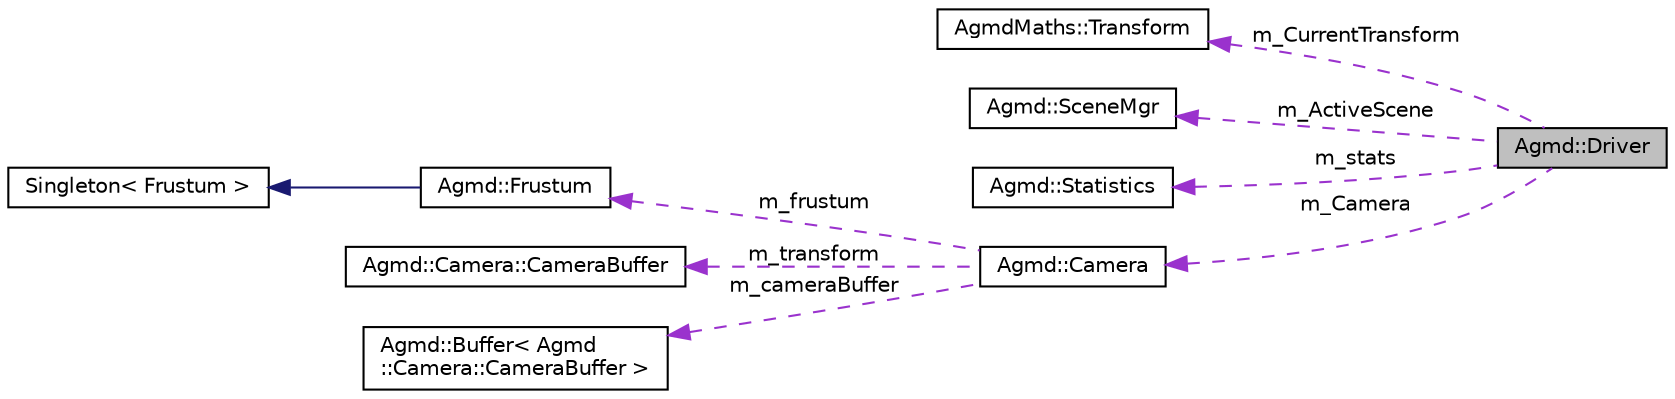 digraph "Agmd::Driver"
{
  edge [fontname="Helvetica",fontsize="10",labelfontname="Helvetica",labelfontsize="10"];
  node [fontname="Helvetica",fontsize="10",shape=record];
  rankdir="LR";
  Node1 [label="Agmd::Driver",height=0.2,width=0.4,color="black", fillcolor="grey75", style="filled" fontcolor="black"];
  Node2 -> Node1 [dir="back",color="darkorchid3",fontsize="10",style="dashed",label=" m_CurrentTransform" ,fontname="Helvetica"];
  Node2 [label="AgmdMaths::Transform",height=0.2,width=0.4,color="black", fillcolor="white", style="filled",URL="$class_agmd_maths_1_1_transform.html"];
  Node3 -> Node1 [dir="back",color="darkorchid3",fontsize="10",style="dashed",label=" m_ActiveScene" ,fontname="Helvetica"];
  Node3 [label="Agmd::SceneMgr",height=0.2,width=0.4,color="black", fillcolor="white", style="filled",URL="$class_agmd_1_1_scene_mgr.html"];
  Node4 -> Node1 [dir="back",color="darkorchid3",fontsize="10",style="dashed",label=" m_stats" ,fontname="Helvetica"];
  Node4 [label="Agmd::Statistics",height=0.2,width=0.4,color="black", fillcolor="white", style="filled",URL="$class_agmd_1_1_statistics.html"];
  Node5 -> Node1 [dir="back",color="darkorchid3",fontsize="10",style="dashed",label=" m_Camera" ,fontname="Helvetica"];
  Node5 [label="Agmd::Camera",height=0.2,width=0.4,color="black", fillcolor="white", style="filled",URL="$class_agmd_1_1_camera.html"];
  Node6 -> Node5 [dir="back",color="darkorchid3",fontsize="10",style="dashed",label=" m_frustum" ,fontname="Helvetica"];
  Node6 [label="Agmd::Frustum",height=0.2,width=0.4,color="black", fillcolor="white", style="filled",URL="$class_agmd_1_1_frustum.html"];
  Node7 -> Node6 [dir="back",color="midnightblue",fontsize="10",style="solid",fontname="Helvetica"];
  Node7 [label="Singleton\< Frustum \>",height=0.2,width=0.4,color="black", fillcolor="white", style="filled",URL="$class_singleton.html"];
  Node8 -> Node5 [dir="back",color="darkorchid3",fontsize="10",style="dashed",label=" m_transform" ,fontname="Helvetica"];
  Node8 [label="Agmd::Camera::CameraBuffer",height=0.2,width=0.4,color="black", fillcolor="white", style="filled",URL="$struct_agmd_1_1_camera_1_1_camera_buffer.html"];
  Node9 -> Node5 [dir="back",color="darkorchid3",fontsize="10",style="dashed",label=" m_cameraBuffer" ,fontname="Helvetica"];
  Node9 [label="Agmd::Buffer\< Agmd\l::Camera::CameraBuffer \>",height=0.2,width=0.4,color="black", fillcolor="white", style="filled",URL="$class_agmd_1_1_buffer.html"];
}
